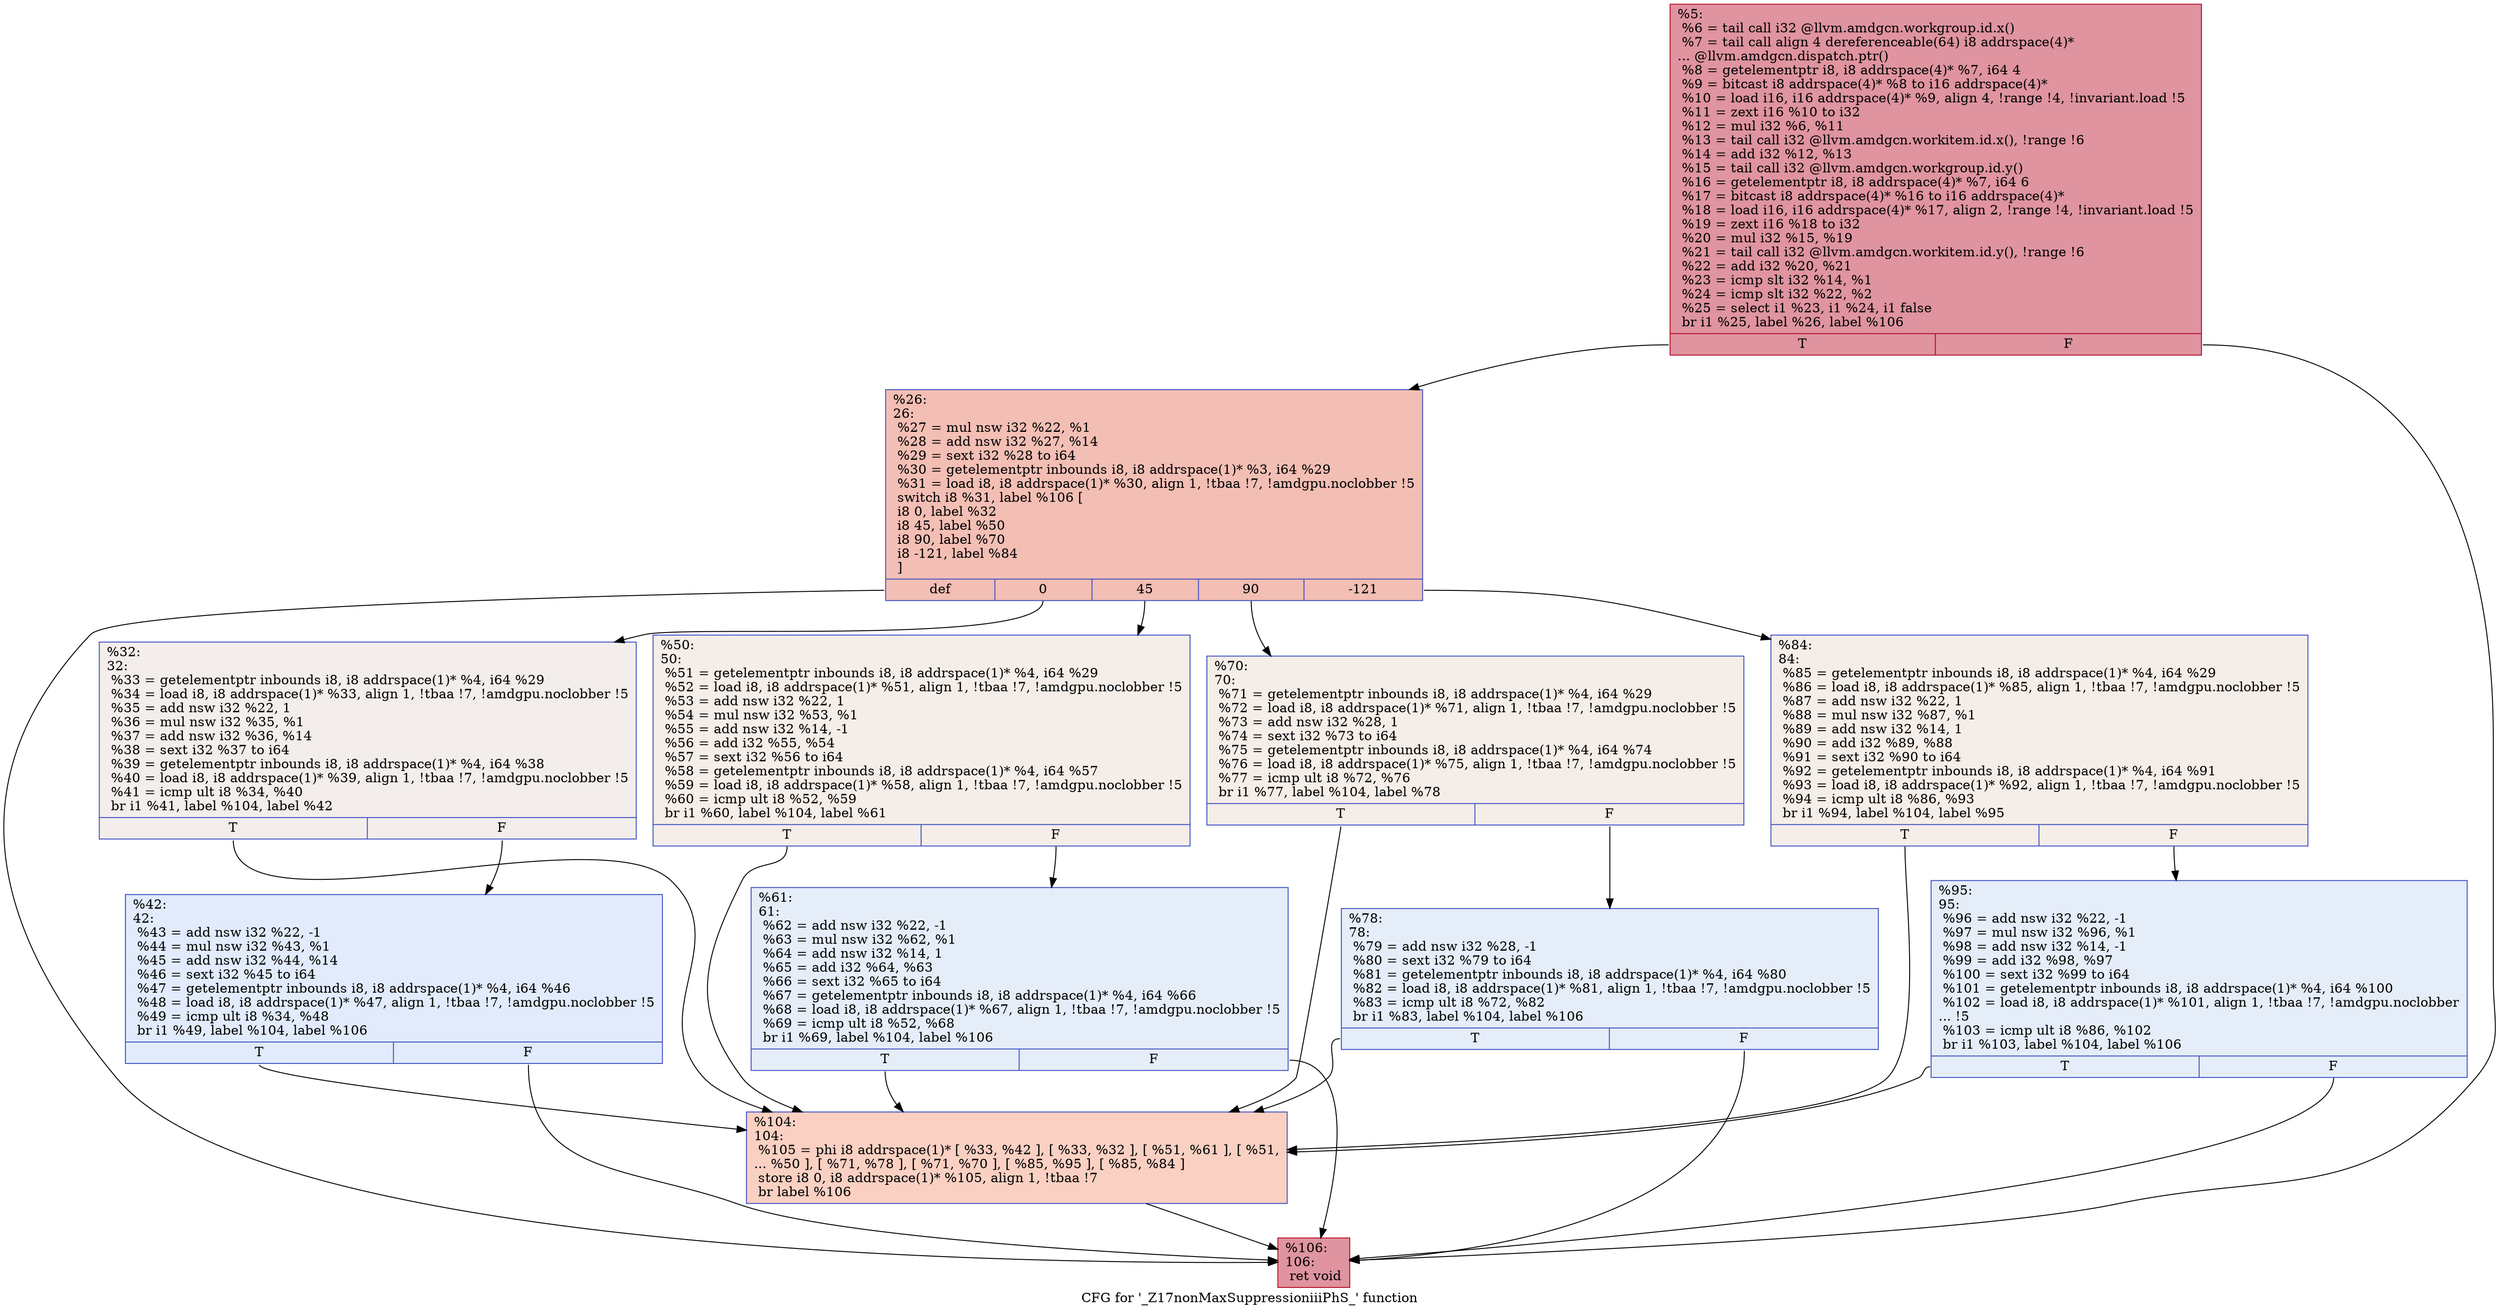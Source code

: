 digraph "CFG for '_Z17nonMaxSuppressioniiiPhS_' function" {
	label="CFG for '_Z17nonMaxSuppressioniiiPhS_' function";

	Node0x518b2e0 [shape=record,color="#b70d28ff", style=filled, fillcolor="#b70d2870",label="{%5:\l  %6 = tail call i32 @llvm.amdgcn.workgroup.id.x()\l  %7 = tail call align 4 dereferenceable(64) i8 addrspace(4)*\l... @llvm.amdgcn.dispatch.ptr()\l  %8 = getelementptr i8, i8 addrspace(4)* %7, i64 4\l  %9 = bitcast i8 addrspace(4)* %8 to i16 addrspace(4)*\l  %10 = load i16, i16 addrspace(4)* %9, align 4, !range !4, !invariant.load !5\l  %11 = zext i16 %10 to i32\l  %12 = mul i32 %6, %11\l  %13 = tail call i32 @llvm.amdgcn.workitem.id.x(), !range !6\l  %14 = add i32 %12, %13\l  %15 = tail call i32 @llvm.amdgcn.workgroup.id.y()\l  %16 = getelementptr i8, i8 addrspace(4)* %7, i64 6\l  %17 = bitcast i8 addrspace(4)* %16 to i16 addrspace(4)*\l  %18 = load i16, i16 addrspace(4)* %17, align 2, !range !4, !invariant.load !5\l  %19 = zext i16 %18 to i32\l  %20 = mul i32 %15, %19\l  %21 = tail call i32 @llvm.amdgcn.workitem.id.y(), !range !6\l  %22 = add i32 %20, %21\l  %23 = icmp slt i32 %14, %1\l  %24 = icmp slt i32 %22, %2\l  %25 = select i1 %23, i1 %24, i1 false\l  br i1 %25, label %26, label %106\l|{<s0>T|<s1>F}}"];
	Node0x518b2e0:s0 -> Node0x518ed50;
	Node0x518b2e0:s1 -> Node0x518ede0;
	Node0x518ed50 [shape=record,color="#3d50c3ff", style=filled, fillcolor="#e36c5570",label="{%26:\l26:                                               \l  %27 = mul nsw i32 %22, %1\l  %28 = add nsw i32 %27, %14\l  %29 = sext i32 %28 to i64\l  %30 = getelementptr inbounds i8, i8 addrspace(1)* %3, i64 %29\l  %31 = load i8, i8 addrspace(1)* %30, align 1, !tbaa !7, !amdgpu.noclobber !5\l  switch i8 %31, label %106 [\l    i8 0, label %32\l    i8 45, label %50\l    i8 90, label %70\l    i8 -121, label %84\l  ]\l|{<s0>def|<s1>0|<s2>45|<s3>90|<s4>-121}}"];
	Node0x518ed50:s0 -> Node0x518ede0;
	Node0x518ed50:s1 -> Node0x518f370;
	Node0x518ed50:s2 -> Node0x518f430;
	Node0x518ed50:s3 -> Node0x518f4f0;
	Node0x518ed50:s4 -> Node0x518f5b0;
	Node0x518f370 [shape=record,color="#3d50c3ff", style=filled, fillcolor="#e5d8d170",label="{%32:\l32:                                               \l  %33 = getelementptr inbounds i8, i8 addrspace(1)* %4, i64 %29\l  %34 = load i8, i8 addrspace(1)* %33, align 1, !tbaa !7, !amdgpu.noclobber !5\l  %35 = add nsw i32 %22, 1\l  %36 = mul nsw i32 %35, %1\l  %37 = add nsw i32 %36, %14\l  %38 = sext i32 %37 to i64\l  %39 = getelementptr inbounds i8, i8 addrspace(1)* %4, i64 %38\l  %40 = load i8, i8 addrspace(1)* %39, align 1, !tbaa !7, !amdgpu.noclobber !5\l  %41 = icmp ult i8 %34, %40\l  br i1 %41, label %104, label %42\l|{<s0>T|<s1>F}}"];
	Node0x518f370:s0 -> Node0x5190460;
	Node0x518f370:s1 -> Node0x51904f0;
	Node0x51904f0 [shape=record,color="#3d50c3ff", style=filled, fillcolor="#bbd1f870",label="{%42:\l42:                                               \l  %43 = add nsw i32 %22, -1\l  %44 = mul nsw i32 %43, %1\l  %45 = add nsw i32 %44, %14\l  %46 = sext i32 %45 to i64\l  %47 = getelementptr inbounds i8, i8 addrspace(1)* %4, i64 %46\l  %48 = load i8, i8 addrspace(1)* %47, align 1, !tbaa !7, !amdgpu.noclobber !5\l  %49 = icmp ult i8 %34, %48\l  br i1 %49, label %104, label %106\l|{<s0>T|<s1>F}}"];
	Node0x51904f0:s0 -> Node0x5190460;
	Node0x51904f0:s1 -> Node0x518ede0;
	Node0x518f430 [shape=record,color="#3d50c3ff", style=filled, fillcolor="#e8d6cc70",label="{%50:\l50:                                               \l  %51 = getelementptr inbounds i8, i8 addrspace(1)* %4, i64 %29\l  %52 = load i8, i8 addrspace(1)* %51, align 1, !tbaa !7, !amdgpu.noclobber !5\l  %53 = add nsw i32 %22, 1\l  %54 = mul nsw i32 %53, %1\l  %55 = add nsw i32 %14, -1\l  %56 = add i32 %55, %54\l  %57 = sext i32 %56 to i64\l  %58 = getelementptr inbounds i8, i8 addrspace(1)* %4, i64 %57\l  %59 = load i8, i8 addrspace(1)* %58, align 1, !tbaa !7, !amdgpu.noclobber !5\l  %60 = icmp ult i8 %52, %59\l  br i1 %60, label %104, label %61\l|{<s0>T|<s1>F}}"];
	Node0x518f430:s0 -> Node0x5190460;
	Node0x518f430:s1 -> Node0x5191070;
	Node0x5191070 [shape=record,color="#3d50c3ff", style=filled, fillcolor="#c5d6f270",label="{%61:\l61:                                               \l  %62 = add nsw i32 %22, -1\l  %63 = mul nsw i32 %62, %1\l  %64 = add nsw i32 %14, 1\l  %65 = add i32 %64, %63\l  %66 = sext i32 %65 to i64\l  %67 = getelementptr inbounds i8, i8 addrspace(1)* %4, i64 %66\l  %68 = load i8, i8 addrspace(1)* %67, align 1, !tbaa !7, !amdgpu.noclobber !5\l  %69 = icmp ult i8 %52, %68\l  br i1 %69, label %104, label %106\l|{<s0>T|<s1>F}}"];
	Node0x5191070:s0 -> Node0x5190460;
	Node0x5191070:s1 -> Node0x518ede0;
	Node0x518f4f0 [shape=record,color="#3d50c3ff", style=filled, fillcolor="#e8d6cc70",label="{%70:\l70:                                               \l  %71 = getelementptr inbounds i8, i8 addrspace(1)* %4, i64 %29\l  %72 = load i8, i8 addrspace(1)* %71, align 1, !tbaa !7, !amdgpu.noclobber !5\l  %73 = add nsw i32 %28, 1\l  %74 = sext i32 %73 to i64\l  %75 = getelementptr inbounds i8, i8 addrspace(1)* %4, i64 %74\l  %76 = load i8, i8 addrspace(1)* %75, align 1, !tbaa !7, !amdgpu.noclobber !5\l  %77 = icmp ult i8 %72, %76\l  br i1 %77, label %104, label %78\l|{<s0>T|<s1>F}}"];
	Node0x518f4f0:s0 -> Node0x5190460;
	Node0x518f4f0:s1 -> Node0x5191ca0;
	Node0x5191ca0 [shape=record,color="#3d50c3ff", style=filled, fillcolor="#c5d6f270",label="{%78:\l78:                                               \l  %79 = add nsw i32 %28, -1\l  %80 = sext i32 %79 to i64\l  %81 = getelementptr inbounds i8, i8 addrspace(1)* %4, i64 %80\l  %82 = load i8, i8 addrspace(1)* %81, align 1, !tbaa !7, !amdgpu.noclobber !5\l  %83 = icmp ult i8 %72, %82\l  br i1 %83, label %104, label %106\l|{<s0>T|<s1>F}}"];
	Node0x5191ca0:s0 -> Node0x5190460;
	Node0x5191ca0:s1 -> Node0x518ede0;
	Node0x518f5b0 [shape=record,color="#3d50c3ff", style=filled, fillcolor="#e8d6cc70",label="{%84:\l84:                                               \l  %85 = getelementptr inbounds i8, i8 addrspace(1)* %4, i64 %29\l  %86 = load i8, i8 addrspace(1)* %85, align 1, !tbaa !7, !amdgpu.noclobber !5\l  %87 = add nsw i32 %22, 1\l  %88 = mul nsw i32 %87, %1\l  %89 = add nsw i32 %14, 1\l  %90 = add i32 %89, %88\l  %91 = sext i32 %90 to i64\l  %92 = getelementptr inbounds i8, i8 addrspace(1)* %4, i64 %91\l  %93 = load i8, i8 addrspace(1)* %92, align 1, !tbaa !7, !amdgpu.noclobber !5\l  %94 = icmp ult i8 %86, %93\l  br i1 %94, label %104, label %95\l|{<s0>T|<s1>F}}"];
	Node0x518f5b0:s0 -> Node0x5190460;
	Node0x518f5b0:s1 -> Node0x51926d0;
	Node0x51926d0 [shape=record,color="#3d50c3ff", style=filled, fillcolor="#c5d6f270",label="{%95:\l95:                                               \l  %96 = add nsw i32 %22, -1\l  %97 = mul nsw i32 %96, %1\l  %98 = add nsw i32 %14, -1\l  %99 = add i32 %98, %97\l  %100 = sext i32 %99 to i64\l  %101 = getelementptr inbounds i8, i8 addrspace(1)* %4, i64 %100\l  %102 = load i8, i8 addrspace(1)* %101, align 1, !tbaa !7, !amdgpu.noclobber\l... !5\l  %103 = icmp ult i8 %86, %102\l  br i1 %103, label %104, label %106\l|{<s0>T|<s1>F}}"];
	Node0x51926d0:s0 -> Node0x5190460;
	Node0x51926d0:s1 -> Node0x518ede0;
	Node0x5190460 [shape=record,color="#3d50c3ff", style=filled, fillcolor="#f3947570",label="{%104:\l104:                                              \l  %105 = phi i8 addrspace(1)* [ %33, %42 ], [ %33, %32 ], [ %51, %61 ], [ %51,\l... %50 ], [ %71, %78 ], [ %71, %70 ], [ %85, %95 ], [ %85, %84 ]\l  store i8 0, i8 addrspace(1)* %105, align 1, !tbaa !7\l  br label %106\l}"];
	Node0x5190460 -> Node0x518ede0;
	Node0x518ede0 [shape=record,color="#b70d28ff", style=filled, fillcolor="#b70d2870",label="{%106:\l106:                                              \l  ret void\l}"];
}
